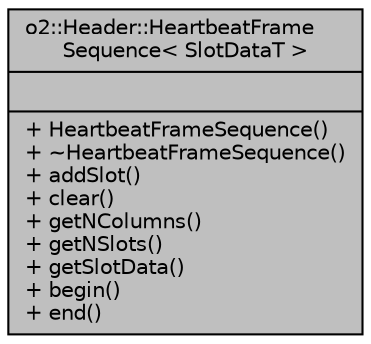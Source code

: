 digraph "o2::Header::HeartbeatFrameSequence&lt; SlotDataT &gt;"
{
 // INTERACTIVE_SVG=YES
  bgcolor="transparent";
  edge [fontname="Helvetica",fontsize="10",labelfontname="Helvetica",labelfontsize="10"];
  node [fontname="Helvetica",fontsize="10",shape=record];
  Node1 [label="{o2::Header::HeartbeatFrame\lSequence\< SlotDataT \>\n||+ HeartbeatFrameSequence()\l+ ~HeartbeatFrameSequence()\l+ addSlot()\l+ clear()\l+ getNColumns()\l+ getNSlots()\l+ getSlotData()\l+ begin()\l+ end()\l}",height=0.2,width=0.4,color="black", fillcolor="grey75", style="filled" fontcolor="black"];
}
